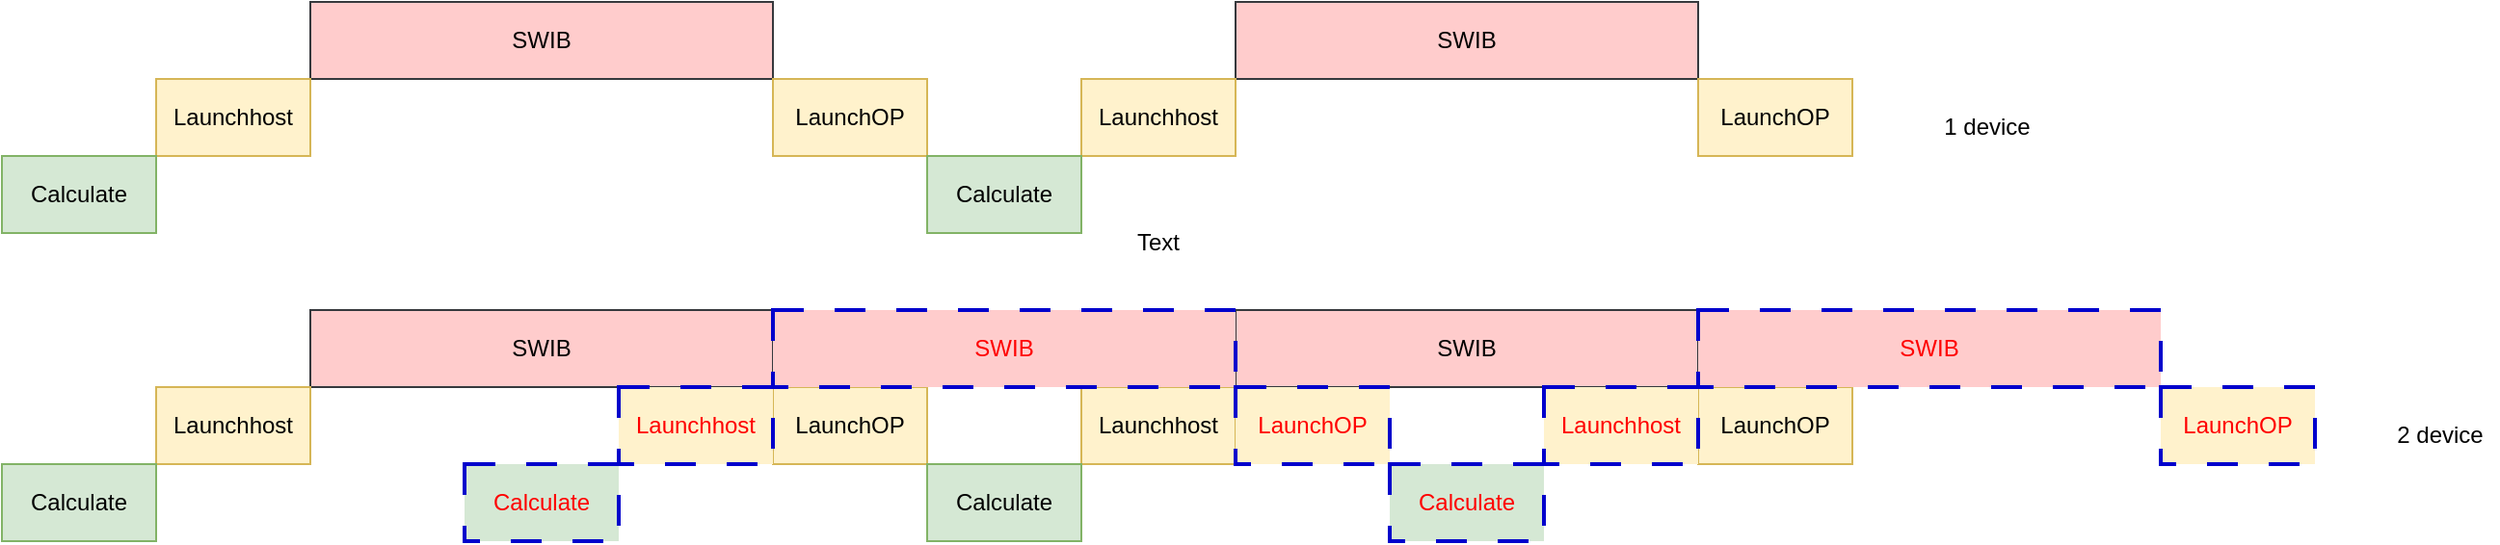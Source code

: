 <mxfile version="22.0.4" type="github">
  <diagram name="Page-1" id="1t-hTWWhcxCyTro-79QI">
    <mxGraphModel dx="1434" dy="790" grid="1" gridSize="10" guides="1" tooltips="1" connect="1" arrows="1" fold="1" page="1" pageScale="1" pageWidth="850" pageHeight="1100" math="0" shadow="0">
      <root>
        <mxCell id="0" />
        <mxCell id="1" parent="0" />
        <mxCell id="8E7zthhxuqswj6sg-R0r-1" value="SWIB" style="rounded=0;whiteSpace=wrap;html=1;fillColor=#ffcccc;strokeColor=#36393d;" vertex="1" parent="1">
          <mxGeometry x="200" y="280" width="240" height="40" as="geometry" />
        </mxCell>
        <mxCell id="8E7zthhxuqswj6sg-R0r-2" value="Launchhost" style="rounded=0;whiteSpace=wrap;html=1;fillColor=#fff2cc;strokeColor=#d6b656;" vertex="1" parent="1">
          <mxGeometry x="120" y="320" width="80" height="40" as="geometry" />
        </mxCell>
        <mxCell id="8E7zthhxuqswj6sg-R0r-3" value="LaunchOP" style="rounded=0;whiteSpace=wrap;html=1;fillColor=#fff2cc;strokeColor=#d6b656;" vertex="1" parent="1">
          <mxGeometry x="440" y="320" width="80" height="40" as="geometry" />
        </mxCell>
        <mxCell id="8E7zthhxuqswj6sg-R0r-4" value="Calculate" style="rounded=0;whiteSpace=wrap;html=1;fillColor=#d5e8d4;strokeColor=#82b366;" vertex="1" parent="1">
          <mxGeometry x="40" y="360" width="80" height="40" as="geometry" />
        </mxCell>
        <mxCell id="8E7zthhxuqswj6sg-R0r-29" value="SWIB" style="rounded=0;whiteSpace=wrap;html=1;fillColor=#ffcccc;strokeColor=#36393d;" vertex="1" parent="1">
          <mxGeometry x="680" y="280" width="240" height="40" as="geometry" />
        </mxCell>
        <mxCell id="8E7zthhxuqswj6sg-R0r-30" value="Launchhost" style="rounded=0;whiteSpace=wrap;html=1;fillColor=#fff2cc;strokeColor=#d6b656;" vertex="1" parent="1">
          <mxGeometry x="600" y="320" width="80" height="40" as="geometry" />
        </mxCell>
        <mxCell id="8E7zthhxuqswj6sg-R0r-31" value="LaunchOP" style="rounded=0;whiteSpace=wrap;html=1;fillColor=#fff2cc;strokeColor=#d6b656;" vertex="1" parent="1">
          <mxGeometry x="920" y="320" width="80" height="40" as="geometry" />
        </mxCell>
        <mxCell id="8E7zthhxuqswj6sg-R0r-32" value="Calculate" style="rounded=0;whiteSpace=wrap;html=1;fillColor=#d5e8d4;strokeColor=#82b366;" vertex="1" parent="1">
          <mxGeometry x="520" y="360" width="80" height="40" as="geometry" />
        </mxCell>
        <mxCell id="8E7zthhxuqswj6sg-R0r-41" value="SWIB" style="rounded=0;whiteSpace=wrap;html=1;fillColor=#ffcccc;strokeColor=#0000CC;dashed=1;dashPattern=8 8;strokeWidth=2;fontColor=#FF0000;" vertex="1" parent="1">
          <mxGeometry x="440" y="280" width="240" height="40" as="geometry" />
        </mxCell>
        <mxCell id="8E7zthhxuqswj6sg-R0r-42" value="Launchhost" style="rounded=0;whiteSpace=wrap;html=1;fillColor=#fff2cc;strokeColor=#0000CC;dashed=1;dashPattern=8 8;strokeWidth=2;fontColor=#FF0000;" vertex="1" parent="1">
          <mxGeometry x="360" y="320" width="80" height="40" as="geometry" />
        </mxCell>
        <mxCell id="8E7zthhxuqswj6sg-R0r-43" value="LaunchOP" style="rounded=0;whiteSpace=wrap;html=1;fillColor=#fff2cc;strokeColor=#0000CC;dashed=1;dashPattern=8 8;strokeWidth=2;fontColor=#FF0000;" vertex="1" parent="1">
          <mxGeometry x="680" y="320" width="80" height="40" as="geometry" />
        </mxCell>
        <mxCell id="8E7zthhxuqswj6sg-R0r-44" value="Calculate" style="rounded=0;whiteSpace=wrap;html=1;fillColor=#d5e8d4;strokeColor=#0000CC;dashed=1;dashPattern=8 8;strokeWidth=2;fontColor=#FF0000;" vertex="1" parent="1">
          <mxGeometry x="280" y="360" width="80" height="40" as="geometry" />
        </mxCell>
        <mxCell id="8E7zthhxuqswj6sg-R0r-45" value="SWIB" style="rounded=0;whiteSpace=wrap;html=1;fillColor=#ffcccc;strokeColor=#0000CC;dashed=1;dashPattern=8 8;strokeWidth=2;fontColor=#FF0000;" vertex="1" parent="1">
          <mxGeometry x="920" y="280" width="240" height="40" as="geometry" />
        </mxCell>
        <mxCell id="8E7zthhxuqswj6sg-R0r-46" value="Launchhost" style="rounded=0;whiteSpace=wrap;html=1;fillColor=#fff2cc;strokeColor=#0000CC;dashed=1;dashPattern=8 8;strokeWidth=2;fontColor=#FF0000;" vertex="1" parent="1">
          <mxGeometry x="840" y="320" width="80" height="40" as="geometry" />
        </mxCell>
        <mxCell id="8E7zthhxuqswj6sg-R0r-47" value="LaunchOP" style="rounded=0;whiteSpace=wrap;html=1;fillColor=#fff2cc;strokeColor=#0000CC;dashed=1;dashPattern=8 8;strokeWidth=2;fontColor=#FF0000;" vertex="1" parent="1">
          <mxGeometry x="1160" y="320" width="80" height="40" as="geometry" />
        </mxCell>
        <mxCell id="8E7zthhxuqswj6sg-R0r-48" value="Calculate" style="rounded=0;whiteSpace=wrap;html=1;fillColor=#d5e8d4;strokeColor=#0000CC;dashed=1;dashPattern=8 8;strokeWidth=2;fontColor=#FF0000;" vertex="1" parent="1">
          <mxGeometry x="760" y="360" width="80" height="40" as="geometry" />
        </mxCell>
        <mxCell id="8E7zthhxuqswj6sg-R0r-57" value="SWIB" style="rounded=0;whiteSpace=wrap;html=1;fillColor=#ffcccc;strokeColor=#36393d;" vertex="1" parent="1">
          <mxGeometry x="200" y="120" width="240" height="40" as="geometry" />
        </mxCell>
        <mxCell id="8E7zthhxuqswj6sg-R0r-58" value="Launchhost" style="rounded=0;whiteSpace=wrap;html=1;fillColor=#fff2cc;strokeColor=#d6b656;" vertex="1" parent="1">
          <mxGeometry x="120" y="160" width="80" height="40" as="geometry" />
        </mxCell>
        <mxCell id="8E7zthhxuqswj6sg-R0r-59" value="LaunchOP" style="rounded=0;whiteSpace=wrap;html=1;fillColor=#fff2cc;strokeColor=#d6b656;" vertex="1" parent="1">
          <mxGeometry x="440" y="160" width="80" height="40" as="geometry" />
        </mxCell>
        <mxCell id="8E7zthhxuqswj6sg-R0r-60" value="Calculate" style="rounded=0;whiteSpace=wrap;html=1;fillColor=#d5e8d4;strokeColor=#82b366;" vertex="1" parent="1">
          <mxGeometry x="40" y="200" width="80" height="40" as="geometry" />
        </mxCell>
        <mxCell id="8E7zthhxuqswj6sg-R0r-61" value="SWIB" style="rounded=0;whiteSpace=wrap;html=1;fillColor=#ffcccc;strokeColor=#36393d;" vertex="1" parent="1">
          <mxGeometry x="680" y="120" width="240" height="40" as="geometry" />
        </mxCell>
        <mxCell id="8E7zthhxuqswj6sg-R0r-62" value="Launchhost" style="rounded=0;whiteSpace=wrap;html=1;fillColor=#fff2cc;strokeColor=#d6b656;" vertex="1" parent="1">
          <mxGeometry x="600" y="160" width="80" height="40" as="geometry" />
        </mxCell>
        <mxCell id="8E7zthhxuqswj6sg-R0r-63" value="LaunchOP" style="rounded=0;whiteSpace=wrap;html=1;fillColor=#fff2cc;strokeColor=#d6b656;" vertex="1" parent="1">
          <mxGeometry x="920" y="160" width="80" height="40" as="geometry" />
        </mxCell>
        <mxCell id="8E7zthhxuqswj6sg-R0r-64" value="Calculate" style="rounded=0;whiteSpace=wrap;html=1;fillColor=#d5e8d4;strokeColor=#82b366;" vertex="1" parent="1">
          <mxGeometry x="520" y="200" width="80" height="40" as="geometry" />
        </mxCell>
        <mxCell id="8E7zthhxuqswj6sg-R0r-65" value="Text" style="text;html=1;strokeColor=none;fillColor=none;align=center;verticalAlign=middle;whiteSpace=wrap;rounded=0;" vertex="1" parent="1">
          <mxGeometry x="610" y="230" width="60" height="30" as="geometry" />
        </mxCell>
        <mxCell id="8E7zthhxuqswj6sg-R0r-66" value="1 device" style="text;html=1;strokeColor=none;fillColor=none;align=center;verticalAlign=middle;whiteSpace=wrap;rounded=0;" vertex="1" parent="1">
          <mxGeometry x="1040" y="170" width="60" height="30" as="geometry" />
        </mxCell>
        <mxCell id="8E7zthhxuqswj6sg-R0r-67" value="2 device" style="text;html=1;strokeColor=none;fillColor=none;align=center;verticalAlign=middle;whiteSpace=wrap;rounded=0;" vertex="1" parent="1">
          <mxGeometry x="1275" y="330" width="60" height="30" as="geometry" />
        </mxCell>
      </root>
    </mxGraphModel>
  </diagram>
</mxfile>
